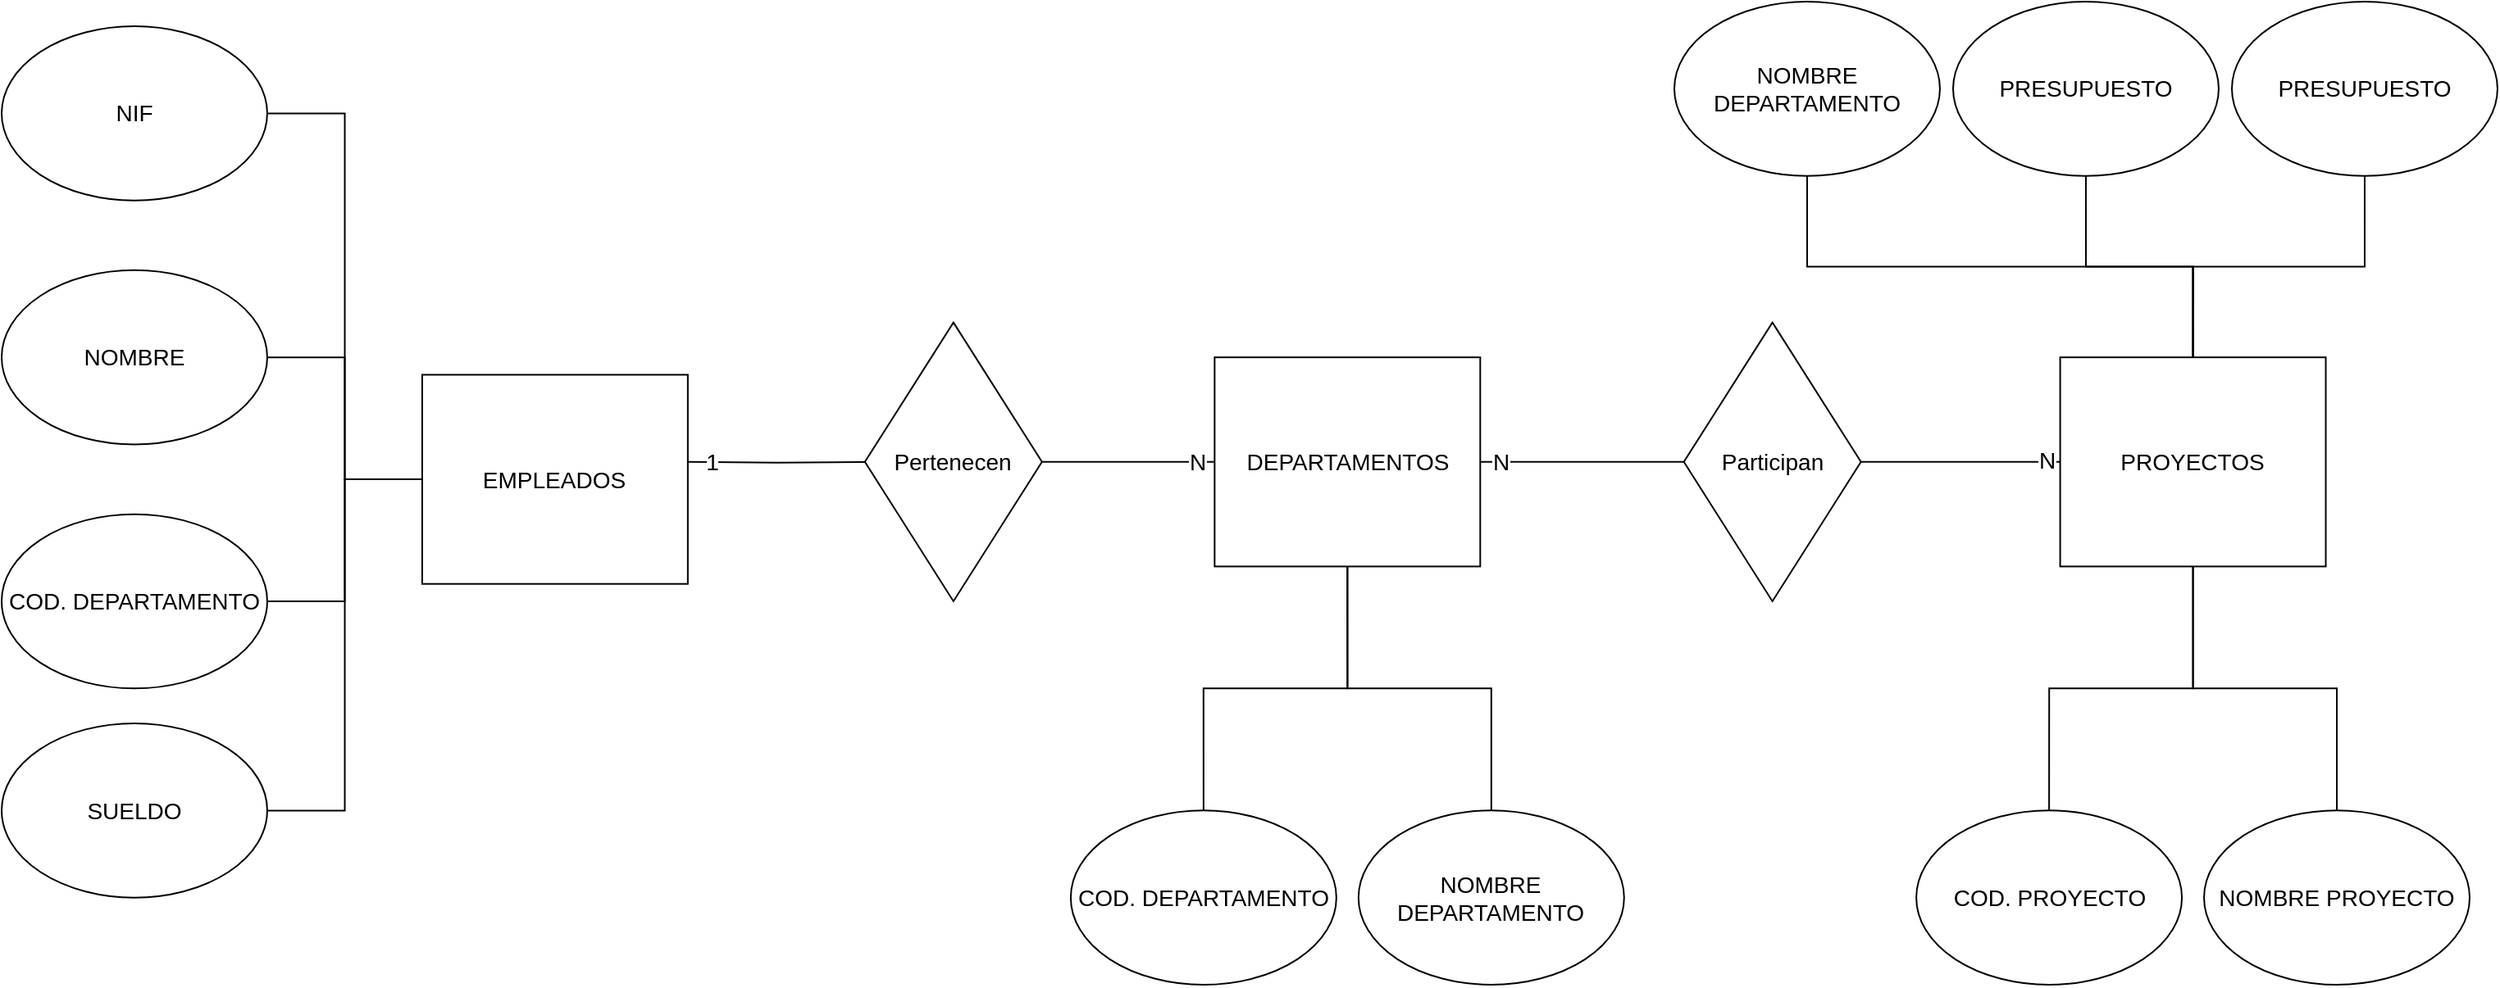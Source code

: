 <mxfile version="15.5.2" type="github">
  <diagram id="h84aJa1zQH50LJgbbpJi" name="Page-1">
    <mxGraphModel dx="2500" dy="941" grid="1" gridSize="10" guides="1" tooltips="1" connect="1" arrows="1" fold="1" page="1" pageScale="1" pageWidth="827" pageHeight="1169" math="0" shadow="0">
      <root>
        <mxCell id="0" />
        <mxCell id="1" parent="0" />
        <mxCell id="T_Lt9FC1cP9iMAVXBgN5-1" value="DEPARTAMENTOS" style="rounded=0;whiteSpace=wrap;html=1;fontSize=14;" parent="1" vertex="1">
          <mxGeometry x="29.677" y="347.091" width="161.973" height="127.636" as="geometry" />
        </mxCell>
        <mxCell id="T_Lt9FC1cP9iMAVXBgN5-2" value="PROYECTOS" style="rounded=0;whiteSpace=wrap;html=1;fontSize=14;" parent="1" vertex="1">
          <mxGeometry x="545.291" y="347.091" width="161.973" height="127.636" as="geometry" />
        </mxCell>
        <mxCell id="KLaK1ddRfHIB_oE3SK-F-23" style="edgeStyle=orthogonalEdgeStyle;rounded=0;orthogonalLoop=1;jettySize=auto;html=1;entryX=0.125;entryY=0.5;entryDx=0;entryDy=0;entryPerimeter=0;endArrow=none;endFill=0;fontSize=14;" edge="1" parent="1" target="KLaK1ddRfHIB_oE3SK-F-7">
          <mxGeometry x="-710" y="145" as="geometry">
            <mxPoint x="-291.57" y="410.909" as="sourcePoint" />
          </mxGeometry>
        </mxCell>
        <mxCell id="KLaK1ddRfHIB_oE3SK-F-24" value="1" style="edgeLabel;html=1;align=center;verticalAlign=middle;resizable=0;points=[];fontSize=14;" vertex="1" connectable="0" parent="KLaK1ddRfHIB_oE3SK-F-23">
          <mxGeometry x="-0.773" relative="1" as="geometry">
            <mxPoint as="offset" />
          </mxGeometry>
        </mxCell>
        <mxCell id="T_Lt9FC1cP9iMAVXBgN5-3" value="EMPLEADOS" style="rounded=0;whiteSpace=wrap;html=1;fontSize=14;" parent="1" vertex="1">
          <mxGeometry x="-453.543" y="357.727" width="161.973" height="127.636" as="geometry" />
        </mxCell>
        <mxCell id="KLaK1ddRfHIB_oE3SK-F-9" style="edgeStyle=orthogonalEdgeStyle;rounded=0;orthogonalLoop=1;jettySize=auto;html=1;entryX=0;entryY=0.5;entryDx=0;entryDy=0;endArrow=none;endFill=0;fontSize=14;" edge="1" parent="1" source="T_Lt9FC1cP9iMAVXBgN5-4" target="T_Lt9FC1cP9iMAVXBgN5-3">
          <mxGeometry x="-710" y="145" as="geometry" />
        </mxCell>
        <mxCell id="T_Lt9FC1cP9iMAVXBgN5-4" value="NIF" style="ellipse;whiteSpace=wrap;html=1;fontSize=14;" parent="1" vertex="1">
          <mxGeometry x="-710" y="145" width="161.973" height="106.364" as="geometry" />
        </mxCell>
        <mxCell id="KLaK1ddRfHIB_oE3SK-F-10" style="edgeStyle=orthogonalEdgeStyle;rounded=0;orthogonalLoop=1;jettySize=auto;html=1;endArrow=none;endFill=0;fontSize=14;" edge="1" parent="1" source="T_Lt9FC1cP9iMAVXBgN5-5" target="T_Lt9FC1cP9iMAVXBgN5-3">
          <mxGeometry x="-710" y="145" as="geometry" />
        </mxCell>
        <mxCell id="T_Lt9FC1cP9iMAVXBgN5-5" value="NOMBRE" style="ellipse;whiteSpace=wrap;html=1;fontSize=14;" parent="1" vertex="1">
          <mxGeometry x="-710" y="293.909" width="161.973" height="106.364" as="geometry" />
        </mxCell>
        <mxCell id="KLaK1ddRfHIB_oE3SK-F-11" style="edgeStyle=orthogonalEdgeStyle;rounded=0;orthogonalLoop=1;jettySize=auto;html=1;endArrow=none;endFill=0;fontSize=14;" edge="1" parent="1" source="T_Lt9FC1cP9iMAVXBgN5-6" target="T_Lt9FC1cP9iMAVXBgN5-3">
          <mxGeometry x="-710" y="145" as="geometry" />
        </mxCell>
        <mxCell id="T_Lt9FC1cP9iMAVXBgN5-6" value="COD. DEPARTAMENTO" style="ellipse;whiteSpace=wrap;html=1;fontSize=14;" parent="1" vertex="1">
          <mxGeometry x="-710" y="442.818" width="161.973" height="106.364" as="geometry" />
        </mxCell>
        <mxCell id="KLaK1ddRfHIB_oE3SK-F-12" style="edgeStyle=orthogonalEdgeStyle;rounded=0;orthogonalLoop=1;jettySize=auto;html=1;entryX=0;entryY=0.5;entryDx=0;entryDy=0;endArrow=none;endFill=0;fontSize=14;" edge="1" parent="1" source="T_Lt9FC1cP9iMAVXBgN5-7" target="T_Lt9FC1cP9iMAVXBgN5-3">
          <mxGeometry x="-710" y="145" as="geometry" />
        </mxCell>
        <mxCell id="T_Lt9FC1cP9iMAVXBgN5-7" value="SUELDO" style="ellipse;whiteSpace=wrap;html=1;fontSize=14;" parent="1" vertex="1">
          <mxGeometry x="-710" y="570.455" width="161.973" height="106.364" as="geometry" />
        </mxCell>
        <mxCell id="KLaK1ddRfHIB_oE3SK-F-13" style="edgeStyle=orthogonalEdgeStyle;rounded=0;orthogonalLoop=1;jettySize=auto;html=1;entryX=0.5;entryY=1;entryDx=0;entryDy=0;endArrow=none;endFill=0;fontSize=14;" edge="1" parent="1" source="T_Lt9FC1cP9iMAVXBgN5-19" target="T_Lt9FC1cP9iMAVXBgN5-1">
          <mxGeometry x="-710" y="145" as="geometry" />
        </mxCell>
        <mxCell id="T_Lt9FC1cP9iMAVXBgN5-19" value="COD. DEPARTAMENTO" style="ellipse;whiteSpace=wrap;html=1;fontSize=14;" parent="1" vertex="1">
          <mxGeometry x="-58.058" y="623.636" width="161.973" height="106.364" as="geometry" />
        </mxCell>
        <mxCell id="KLaK1ddRfHIB_oE3SK-F-14" style="edgeStyle=orthogonalEdgeStyle;rounded=0;orthogonalLoop=1;jettySize=auto;html=1;entryX=0.5;entryY=1;entryDx=0;entryDy=0;endArrow=none;endFill=0;fontSize=14;" edge="1" parent="1" source="T_Lt9FC1cP9iMAVXBgN5-20" target="T_Lt9FC1cP9iMAVXBgN5-1">
          <mxGeometry x="-710" y="145" as="geometry" />
        </mxCell>
        <mxCell id="T_Lt9FC1cP9iMAVXBgN5-20" value="NOMBRE DEPARTAMENTO" style="ellipse;whiteSpace=wrap;html=1;fontSize=14;" parent="1" vertex="1">
          <mxGeometry x="117.413" y="623.636" width="161.973" height="106.364" as="geometry" />
        </mxCell>
        <mxCell id="KLaK1ddRfHIB_oE3SK-F-15" style="edgeStyle=orthogonalEdgeStyle;rounded=0;orthogonalLoop=1;jettySize=auto;html=1;entryX=0.5;entryY=1;entryDx=0;entryDy=0;endArrow=none;endFill=0;fontSize=14;" edge="1" parent="1" source="T_Lt9FC1cP9iMAVXBgN5-21" target="T_Lt9FC1cP9iMAVXBgN5-2">
          <mxGeometry x="-710" y="145" as="geometry" />
        </mxCell>
        <mxCell id="T_Lt9FC1cP9iMAVXBgN5-21" value="COD. PROYECTO" style="ellipse;whiteSpace=wrap;html=1;fontSize=14;" parent="1" vertex="1">
          <mxGeometry x="457.556" y="623.636" width="161.973" height="106.364" as="geometry" />
        </mxCell>
        <mxCell id="KLaK1ddRfHIB_oE3SK-F-16" style="edgeStyle=orthogonalEdgeStyle;rounded=0;orthogonalLoop=1;jettySize=auto;html=1;endArrow=none;endFill=0;fontSize=14;" edge="1" parent="1" source="T_Lt9FC1cP9iMAVXBgN5-22" target="T_Lt9FC1cP9iMAVXBgN5-2">
          <mxGeometry x="-710" y="145" as="geometry" />
        </mxCell>
        <mxCell id="T_Lt9FC1cP9iMAVXBgN5-22" value="NOMBRE PROYECTO" style="ellipse;whiteSpace=wrap;html=1;fontSize=14;" parent="1" vertex="1">
          <mxGeometry x="633.027" y="623.636" width="161.973" height="106.364" as="geometry" />
        </mxCell>
        <mxCell id="KLaK1ddRfHIB_oE3SK-F-22" style="edgeStyle=orthogonalEdgeStyle;rounded=0;orthogonalLoop=1;jettySize=auto;html=1;entryX=0;entryY=0.5;entryDx=0;entryDy=0;endArrow=none;endFill=0;fontSize=14;" edge="1" parent="1" source="KLaK1ddRfHIB_oE3SK-F-5" target="T_Lt9FC1cP9iMAVXBgN5-2">
          <mxGeometry x="-710" y="145" as="geometry" />
        </mxCell>
        <mxCell id="KLaK1ddRfHIB_oE3SK-F-27" value="N" style="edgeLabel;html=1;align=center;verticalAlign=middle;resizable=0;points=[];fontSize=14;" vertex="1" connectable="0" parent="KLaK1ddRfHIB_oE3SK-F-22">
          <mxGeometry x="0.858" y="1" relative="1" as="geometry">
            <mxPoint as="offset" />
          </mxGeometry>
        </mxCell>
        <mxCell id="KLaK1ddRfHIB_oE3SK-F-5" value="Participan" style="rhombus;whiteSpace=wrap;html=1;fontSize=14;" vertex="1" parent="1">
          <mxGeometry x="315.83" y="325.818" width="107.982" height="170.182" as="geometry" />
        </mxCell>
        <mxCell id="KLaK1ddRfHIB_oE3SK-F-30" style="edgeStyle=orthogonalEdgeStyle;rounded=0;orthogonalLoop=1;jettySize=auto;html=1;entryX=0;entryY=0.5;entryDx=0;entryDy=0;endArrow=none;endFill=0;fontSize=14;" edge="1" parent="1" source="T_Lt9FC1cP9iMAVXBgN5-1" target="KLaK1ddRfHIB_oE3SK-F-5">
          <mxGeometry x="-710" y="145" as="geometry" />
        </mxCell>
        <mxCell id="KLaK1ddRfHIB_oE3SK-F-31" value="N" style="edgeLabel;html=1;align=center;verticalAlign=middle;resizable=0;points=[];fontSize=14;" vertex="1" connectable="0" parent="KLaK1ddRfHIB_oE3SK-F-30">
          <mxGeometry x="-0.795" relative="1" as="geometry">
            <mxPoint as="offset" />
          </mxGeometry>
        </mxCell>
        <mxCell id="KLaK1ddRfHIB_oE3SK-F-7" value="Pertenecen" style="rhombus;whiteSpace=wrap;html=1;fontSize=14;" vertex="1" parent="1">
          <mxGeometry x="-183.587" y="325.818" width="107.982" height="170.182" as="geometry" />
        </mxCell>
        <mxCell id="KLaK1ddRfHIB_oE3SK-F-25" style="edgeStyle=orthogonalEdgeStyle;rounded=0;orthogonalLoop=1;jettySize=auto;html=1;entryX=1;entryY=0.5;entryDx=0;entryDy=0;endArrow=none;endFill=0;fontSize=14;" edge="1" parent="1" source="T_Lt9FC1cP9iMAVXBgN5-1" target="KLaK1ddRfHIB_oE3SK-F-7">
          <mxGeometry x="-710" y="145" as="geometry">
            <mxPoint x="18.879" y="410.909" as="sourcePoint" />
          </mxGeometry>
        </mxCell>
        <mxCell id="KLaK1ddRfHIB_oE3SK-F-26" value="N" style="edgeLabel;html=1;align=center;verticalAlign=middle;resizable=0;points=[];fontSize=14;" vertex="1" connectable="0" parent="KLaK1ddRfHIB_oE3SK-F-25">
          <mxGeometry x="-0.802" relative="1" as="geometry">
            <mxPoint as="offset" />
          </mxGeometry>
        </mxCell>
        <mxCell id="KLaK1ddRfHIB_oE3SK-F-41" style="edgeStyle=orthogonalEdgeStyle;rounded=0;orthogonalLoop=1;jettySize=auto;html=1;fontSize=14;endArrow=none;endFill=0;exitX=0.5;exitY=1;exitDx=0;exitDy=0;" edge="1" parent="1" source="KLaK1ddRfHIB_oE3SK-F-33" target="T_Lt9FC1cP9iMAVXBgN5-2">
          <mxGeometry relative="1" as="geometry" />
        </mxCell>
        <mxCell id="KLaK1ddRfHIB_oE3SK-F-33" value="NOMBRE DEPARTAMENTO" style="ellipse;whiteSpace=wrap;html=1;fontSize=14;" vertex="1" parent="1">
          <mxGeometry x="309.996" y="129.996" width="161.973" height="106.364" as="geometry" />
        </mxCell>
        <mxCell id="KLaK1ddRfHIB_oE3SK-F-39" style="edgeStyle=orthogonalEdgeStyle;rounded=0;orthogonalLoop=1;jettySize=auto;html=1;entryX=0.5;entryY=0;entryDx=0;entryDy=0;fontSize=14;endArrow=none;endFill=0;" edge="1" parent="1" source="KLaK1ddRfHIB_oE3SK-F-34" target="T_Lt9FC1cP9iMAVXBgN5-2">
          <mxGeometry relative="1" as="geometry" />
        </mxCell>
        <mxCell id="KLaK1ddRfHIB_oE3SK-F-34" value="PRESUPUESTO" style="ellipse;whiteSpace=wrap;html=1;fontSize=14;" vertex="1" parent="1">
          <mxGeometry x="479.997" y="129.996" width="161.973" height="106.364" as="geometry" />
        </mxCell>
        <mxCell id="KLaK1ddRfHIB_oE3SK-F-40" style="edgeStyle=orthogonalEdgeStyle;rounded=0;orthogonalLoop=1;jettySize=auto;html=1;entryX=0.5;entryY=0;entryDx=0;entryDy=0;fontSize=14;endArrow=none;endFill=0;" edge="1" parent="1" source="KLaK1ddRfHIB_oE3SK-F-37" target="T_Lt9FC1cP9iMAVXBgN5-2">
          <mxGeometry relative="1" as="geometry" />
        </mxCell>
        <mxCell id="KLaK1ddRfHIB_oE3SK-F-37" value="PRESUPUESTO" style="ellipse;whiteSpace=wrap;html=1;fontSize=14;" vertex="1" parent="1">
          <mxGeometry x="649.997" y="129.996" width="161.973" height="106.364" as="geometry" />
        </mxCell>
      </root>
    </mxGraphModel>
  </diagram>
</mxfile>

